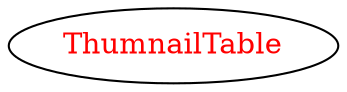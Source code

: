 digraph dependencyGraph {
 concentrate=true;
 ranksep="2.0";
 rankdir="LR"; 
 splines="ortho";
"ThumnailTable" [fontcolor="red"];
}
